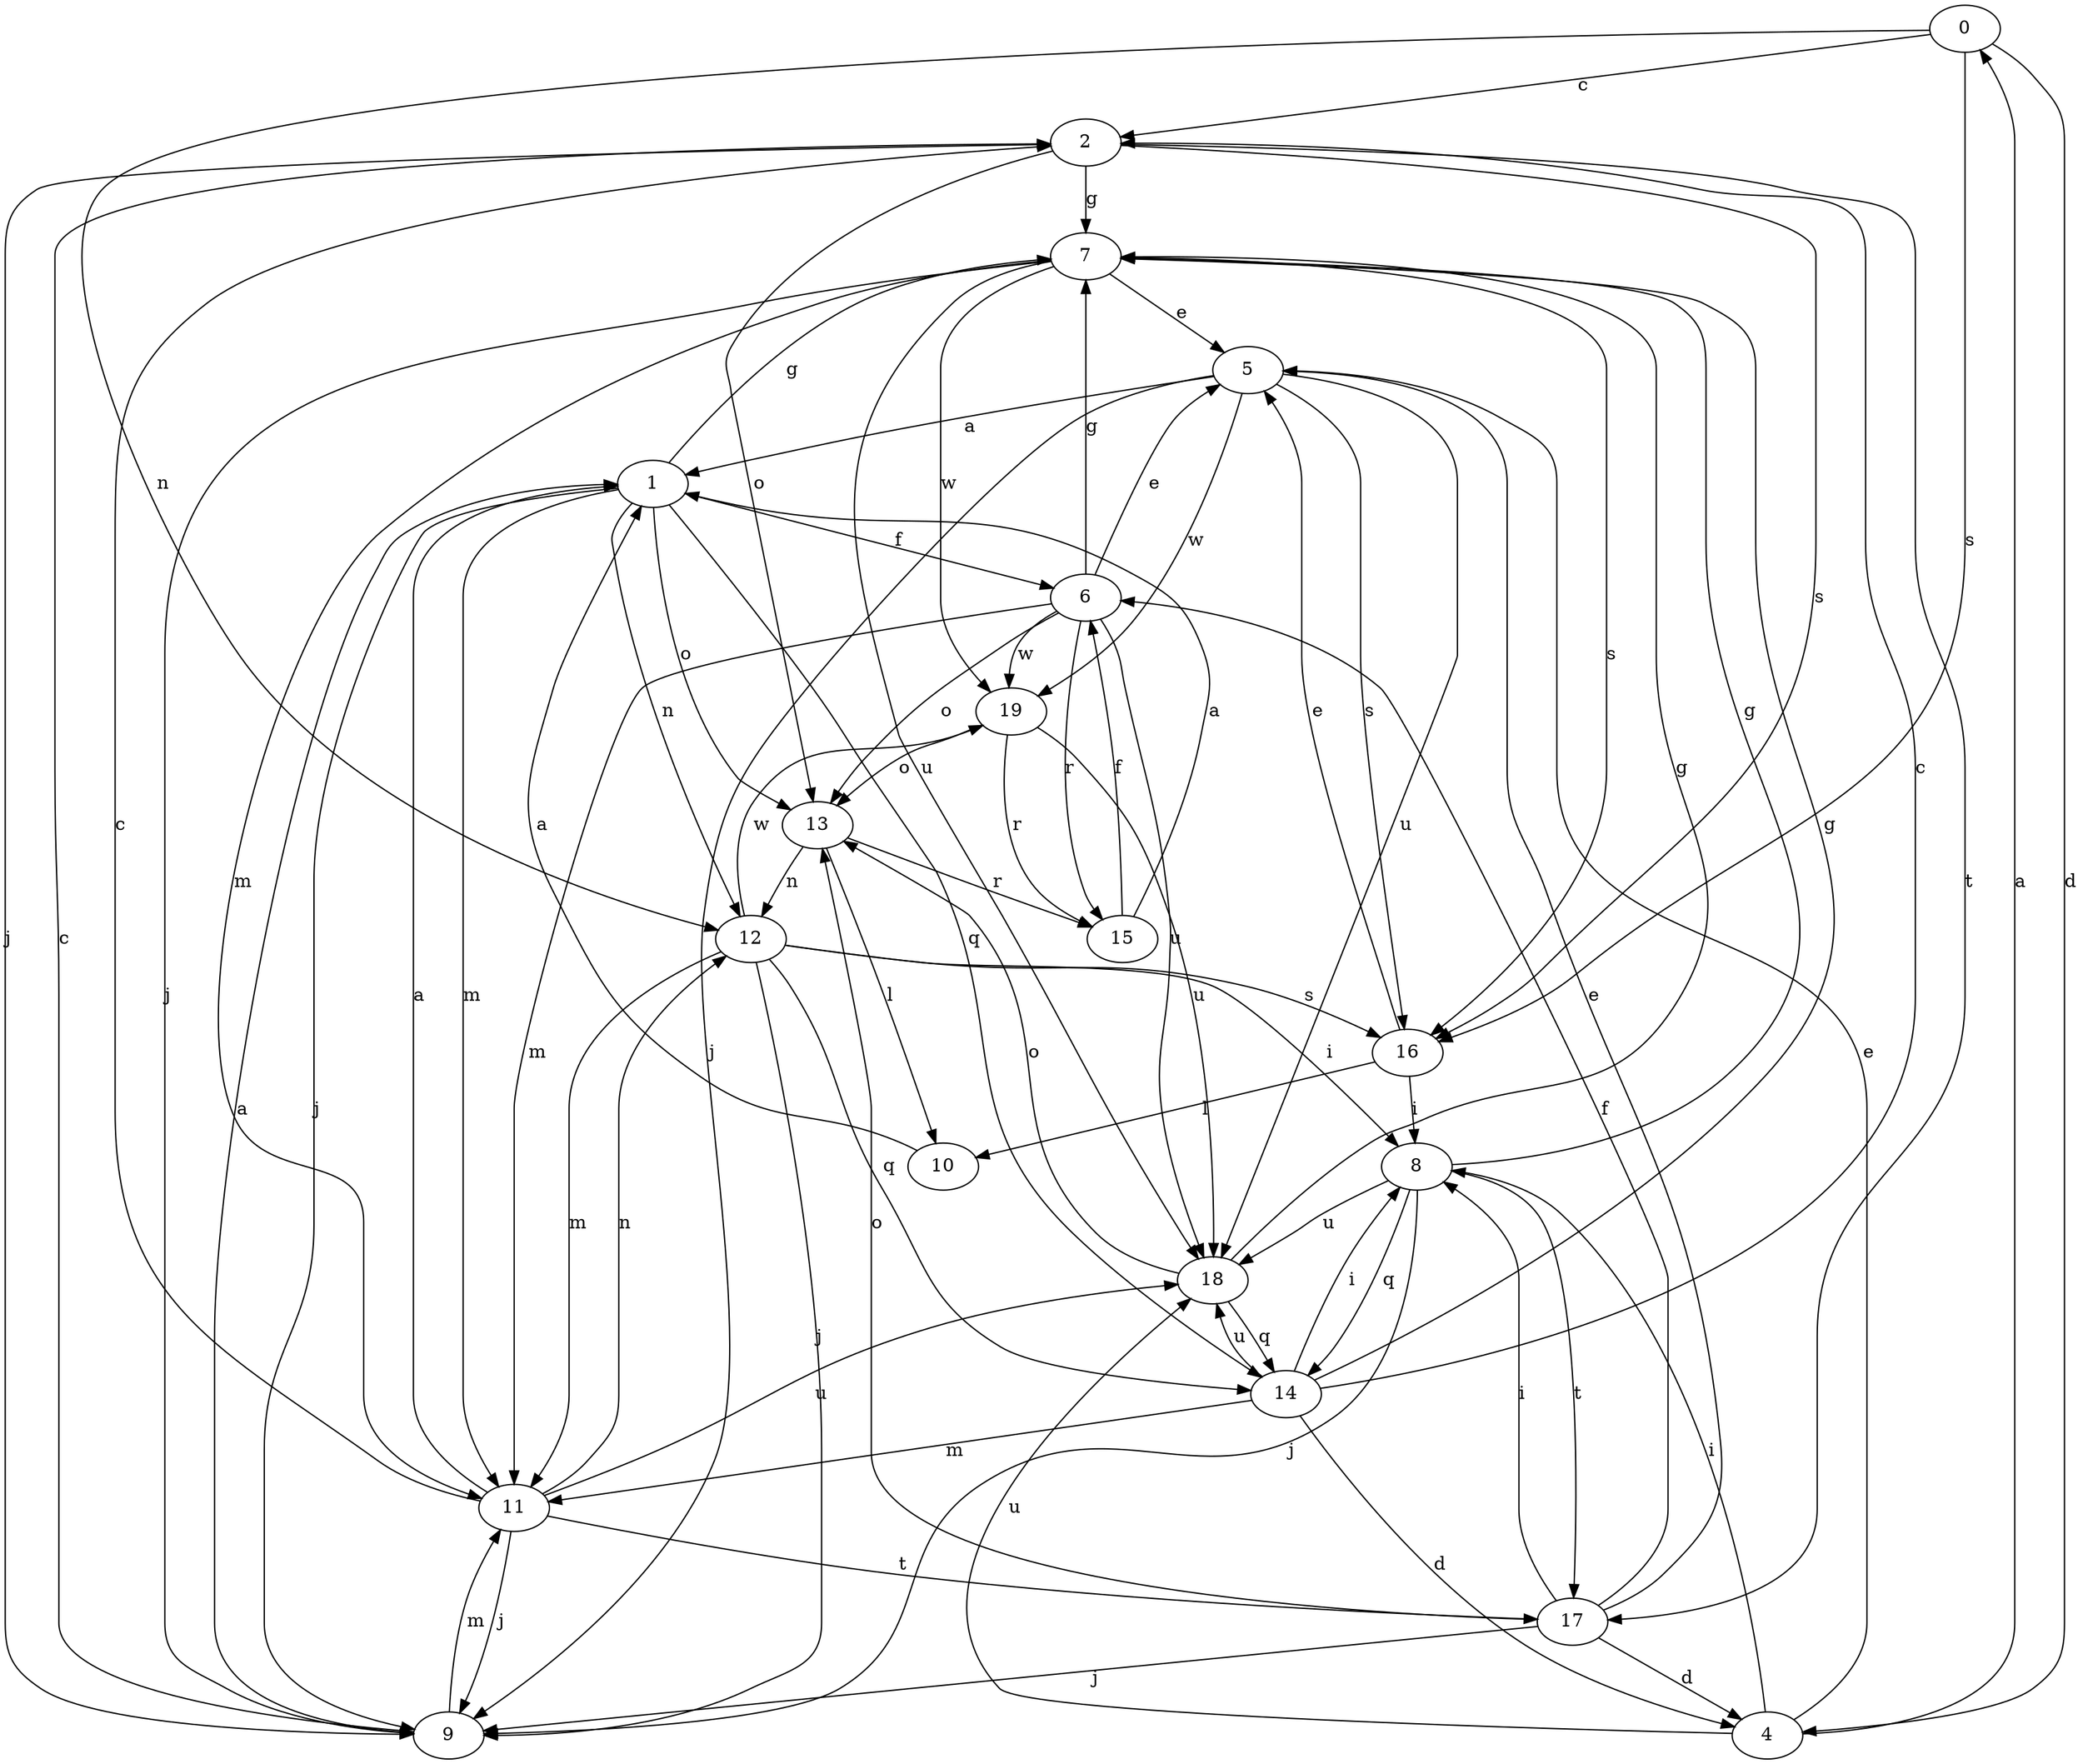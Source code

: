 strict digraph  {
0;
1;
2;
4;
5;
6;
7;
8;
9;
10;
11;
12;
13;
14;
15;
16;
17;
18;
19;
0 -> 2  [label=c];
0 -> 4  [label=d];
0 -> 12  [label=n];
0 -> 16  [label=s];
1 -> 6  [label=f];
1 -> 7  [label=g];
1 -> 9  [label=j];
1 -> 11  [label=m];
1 -> 12  [label=n];
1 -> 13  [label=o];
1 -> 14  [label=q];
2 -> 7  [label=g];
2 -> 9  [label=j];
2 -> 13  [label=o];
2 -> 16  [label=s];
2 -> 17  [label=t];
4 -> 0  [label=a];
4 -> 5  [label=e];
4 -> 8  [label=i];
4 -> 18  [label=u];
5 -> 1  [label=a];
5 -> 9  [label=j];
5 -> 16  [label=s];
5 -> 18  [label=u];
5 -> 19  [label=w];
6 -> 5  [label=e];
6 -> 7  [label=g];
6 -> 11  [label=m];
6 -> 13  [label=o];
6 -> 15  [label=r];
6 -> 18  [label=u];
6 -> 19  [label=w];
7 -> 5  [label=e];
7 -> 9  [label=j];
7 -> 11  [label=m];
7 -> 16  [label=s];
7 -> 18  [label=u];
7 -> 19  [label=w];
8 -> 7  [label=g];
8 -> 9  [label=j];
8 -> 14  [label=q];
8 -> 17  [label=t];
8 -> 18  [label=u];
9 -> 1  [label=a];
9 -> 2  [label=c];
9 -> 11  [label=m];
10 -> 1  [label=a];
11 -> 1  [label=a];
11 -> 2  [label=c];
11 -> 9  [label=j];
11 -> 12  [label=n];
11 -> 17  [label=t];
11 -> 18  [label=u];
12 -> 8  [label=i];
12 -> 9  [label=j];
12 -> 11  [label=m];
12 -> 14  [label=q];
12 -> 16  [label=s];
12 -> 19  [label=w];
13 -> 10  [label=l];
13 -> 12  [label=n];
13 -> 15  [label=r];
14 -> 2  [label=c];
14 -> 4  [label=d];
14 -> 7  [label=g];
14 -> 8  [label=i];
14 -> 11  [label=m];
14 -> 18  [label=u];
15 -> 1  [label=a];
15 -> 6  [label=f];
16 -> 5  [label=e];
16 -> 8  [label=i];
16 -> 10  [label=l];
17 -> 4  [label=d];
17 -> 5  [label=e];
17 -> 6  [label=f];
17 -> 8  [label=i];
17 -> 9  [label=j];
17 -> 13  [label=o];
18 -> 7  [label=g];
18 -> 13  [label=o];
18 -> 14  [label=q];
19 -> 13  [label=o];
19 -> 15  [label=r];
19 -> 18  [label=u];
}
